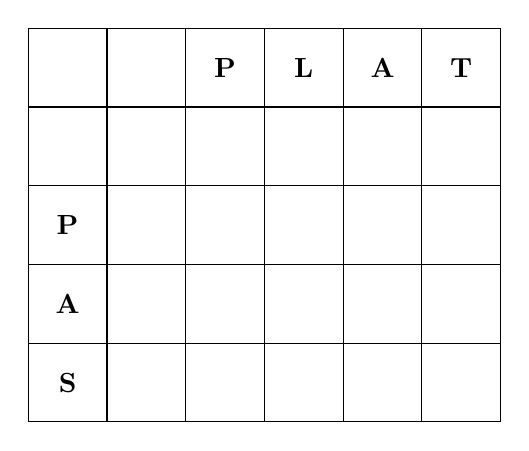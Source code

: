 \begin{tikzpicture}

% Grille
\draw (-1,2) grid ++(6,-5);

% Mot 1
\node at (-0.5,-0.5) {\bf P};
\node at (-0.5,-1.5) {\bf A};
\node at (-0.5,-2.5) {\bf S};

% Mot 2
\node at (1.5,1.5) {\bf P};
\node at (2.5,1.5) {\bf L};
\node at (3.5,1.5) {\bf A};
\node at (4.5,1.5) {\bf T};



\end{tikzpicture}